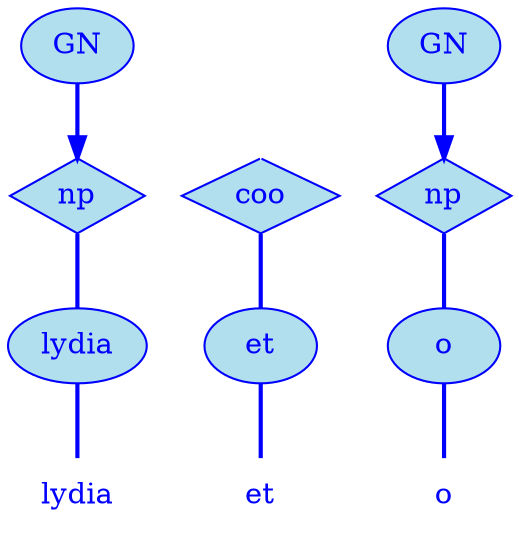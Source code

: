 digraph g {
	graph [bb="0,0,210,252"];
	node [label="\N"];
	graph [_draw_="c 5 -white C 5 -white P 4 0 0 0 252 210 252 210 0 ",
		xdotversion="1.2"];
	"mc1s1_t1#token84" [label=lydia, shape=plaintext, fillcolor=lightblue2, fontcolor=blue, pos="33,18", width="0.75", height="0.50", _ldraw_="F 14.000000 11 -Times-Roman c 4 -blue T 33 13 0 32 5 -lydia "];
	"mc1s1_W1#wordmc1s1_t1#token" [label=lydia, shape=ellipse, fillcolor=lightblue2, fontcolor=blue, pos="33,90", width="0.92", height="0.50", color=blue, style=filled, _draw_="S 6 -filled c 4 -blue C 10 -lightblue2 E 33 90 33 18 ", _ldraw_="F 14.000000 11 -Times-Roman c 4 -blue T 33 85 0 32 5 -lydia "];
	"mc1s1_P13#pos" [label=np, shape=diamond, fillcolor=lightblue2, fontcolor=blue, pos="33,162", width="0.75", height="0.50", color=blue, style=filled, _draw_="S 6 -filled c 4 -blue C 10 -lightblue2 P 4 33 180 6 162 33 144 60 162 ", _ldraw_="F 14.000000 11 -Times-Roman c 4 -blue T 33 157 0 17 2 -np "];
	"mc1s1_chk0#chunk" [label=GN, fillcolor=lightblue2, fontcolor=blue, pos="33,234", width="0.75", height="0.50", color=blue, style=filled, arrowhead=doubleoctagon, _draw_="S 6 -filled c 4 -blue C 10 -lightblue2 E 33 234 27 18 ", _ldraw_="F 14.000000 11 -Times-Roman c 4 -blue T 33 229 0 22 2 -GN "];
	"mc1s1_t3#token87" [label=et, shape=plaintext, fillcolor=lightblue2, fontcolor=blue, pos="111,18", width="0.75", height="0.50", _ldraw_="F 14.000000 11 -Times-Roman c 4 -blue T 111 13 0 14 2 -et "];
	"mc1s1_W2#wordmc1s1_t3#token" [label=et, shape=ellipse, fillcolor=lightblue2, fontcolor=blue, pos="111,90", width="0.75", height="0.50", color=blue, style=filled, _draw_="S 6 -filled c 4 -blue C 10 -lightblue2 E 111 90 27 18 ", _ldraw_="F 14.000000 11 -Times-Roman c 4 -blue T 111 85 0 14 2 -et "];
	"mc1s1_P26L1#pos" [label=coo, shape=diamond, fillcolor=lightblue2, fontcolor=blue, pos="111,162", width="0.75", height="0.50", color=blue, style=filled, _draw_="S 6 -filled c 4 -blue C 10 -lightblue2 P 4 111 180 84 162 111 144 138 162 ", _ldraw_="F 14.000000 11 -Times-Roman c 4 -blue T 111 157 0 23 3 -coo "];
	"mc1s1_t5#token78" [label=o, shape=plaintext, fillcolor=lightblue2, fontcolor=blue, pos="183,18", width="0.75", height="0.50", _ldraw_="F 14.000000 11 -Times-Roman c 4 -blue T 183 13 0 8 1 -o "];
	"mc1s1_W3#wordmc1s1_t5#token" [label=o, shape=ellipse, fillcolor=lightblue2, fontcolor=blue, pos="183,90", width="0.75", height="0.50", color=blue, style=filled, _draw_="S 6 -filled c 4 -blue C 10 -lightblue2 E 183 90 27 18 ", _ldraw_="F 14.000000 11 -Times-Roman c 4 -blue T 183 85 0 8 1 -o "];
	"mc1s1_P39#pos" [label=np, shape=diamond, fillcolor=lightblue2, fontcolor=blue, pos="183,162", width="0.75", height="0.50", color=blue, style=filled, _draw_="S 6 -filled c 4 -blue C 10 -lightblue2 P 4 183 180 156 162 183 144 210 162 ", _ldraw_="F 14.000000 11 -Times-Roman c 4 -blue T 183 157 0 17 2 -np "];
	"mc1s1_chk1#chunk" [label=GN, fillcolor=lightblue2, fontcolor=blue, pos="183,234", width="0.75", height="0.50", color=blue, style=filled, arrowhead=doubleoctagon, _draw_="S 6 -filled c 4 -blue C 10 -lightblue2 E 183 234 27 18 ", _ldraw_="F 14.000000 11 -Times-Roman c 4 -blue T 183 229 0 22 2 -GN "];
	"mc1s1_P26L1#pos#empty" [shape=point, fillcolor=white, fontcolor=white, pos="111,234", width="0.06", height="0.06", color=white, size=2, _draw_="S 6 -filled c 5 -white C 5 -white E 111 234 2 2 "];
	"mc1s1_W1#wordmc1s1_t1#token" -> "mc1s1_t1#token84" [arrowhead=none, color=blue, fontcolor=blue, style=bold, minlen=1, pos="33,72 33,61 33,47 33,36", _draw_="S 4 -bold c 4 -blue B 4 33 72 33 61 33 47 33 36 "];
	"mc1s1_P13#pos" -> "mc1s1_W1#wordmc1s1_t1#token" [arrowhead=none, color=blue, fontcolor=blue, style=bold, minlen=1, pos="33,144 33,133 33,119 33,108", _draw_="S 4 -bold c 4 -blue B 4 33 144 33 133 33 119 33 108 "];
	"mc1s1_chk0#chunk" -> "mc1s1_P13#pos" [color=blue, fontcolor=blue, style=bold, minlen=1, pos="e,33,180 33,216 33,208 33,199 33,190", shape=normal, _draw_="S 4 -bold c 4 -blue B 4 33 216 33 208 33 199 33 190 ", _hdraw_="S 5 -solid S 15 -setlinewidth(1) c 4 -blue C 4 -blue P 3 37 190 33 180 30 190 "];
	"mc1s1_W2#wordmc1s1_t3#token" -> "mc1s1_t3#token87" [arrowhead=none, color=blue, fontcolor=blue, style=bold, minlen=1, pos="111,72 111,61 111,47 111,36", _draw_="S 4 -bold c 4 -blue B 4 111 72 111 61 111 47 111 36 "];
	"mc1s1_P26L1#pos" -> "mc1s1_W2#wordmc1s1_t3#token" [arrowhead=none, color=blue, fontcolor=blue, style=bold, minlen=1, pos="111,144 111,133 111,119 111,108", _draw_="S 4 -bold c 4 -blue B 4 111 144 111 133 111 119 111 108 "];
	"mc1s1_W3#wordmc1s1_t5#token" -> "mc1s1_t5#token78" [arrowhead=none, color=blue, fontcolor=blue, style=bold, minlen=1, pos="183,72 183,61 183,47 183,36", _draw_="S 4 -bold c 4 -blue B 4 183 72 183 61 183 47 183 36 "];
	"mc1s1_P39#pos" -> "mc1s1_W3#wordmc1s1_t5#token" [arrowhead=none, color=blue, fontcolor=blue, style=bold, minlen=1, pos="183,144 183,133 183,119 183,108", _draw_="S 4 -bold c 4 -blue B 4 183 144 183 133 183 119 183 108 "];
	"mc1s1_chk1#chunk" -> "mc1s1_P39#pos" [color=blue, fontcolor=blue, style=bold, minlen=1, pos="e,183,180 183,216 183,208 183,199 183,190", shape=normal, _draw_="S 4 -bold c 4 -blue B 4 183 216 183 208 183 199 183 190 ", _hdraw_="S 5 -solid S 15 -setlinewidth(1) c 4 -blue C 4 -blue P 3 187 190 183 180 180 190 "];
	"mc1s1_P26L1#pos#empty" -> "mc1s1_P26L1#pos" [color=white, fontcolor=white, minlen=1, pos="e,111,180 111,232 111,225 111,207 111,190", shape=none, _draw_="c 5 -white B 4 111 232 111 225 111 207 111 190 ", _hdraw_="S 5 -solid S 15 -setlinewidth(1) c 5 -white C 5 -white P 3 115 190 111 180 108 190 "];
}
